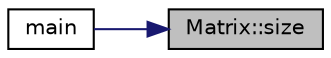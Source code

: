 digraph "Matrix::size"
{
 // LATEX_PDF_SIZE
  bgcolor="transparent";
  edge [fontname="Helvetica",fontsize="10",labelfontname="Helvetica",labelfontsize="10"];
  node [fontname="Helvetica",fontsize="10",shape=record];
  rankdir="RL";
  Node1 [label="Matrix::size",height=0.2,width=0.4,color="black", fillcolor="grey75", style="filled", fontcolor="black",tooltip="Gets the number of elements in the matrix."];
  Node1 -> Node2 [dir="back",color="midnightblue",fontsize="10",style="solid",fontname="Helvetica"];
  Node2 [label="main",height=0.2,width=0.4,color="black",URL="$main_8cpp.html#ae66f6b31b5ad750f1fe042a706a4e3d4",tooltip=" "];
}

